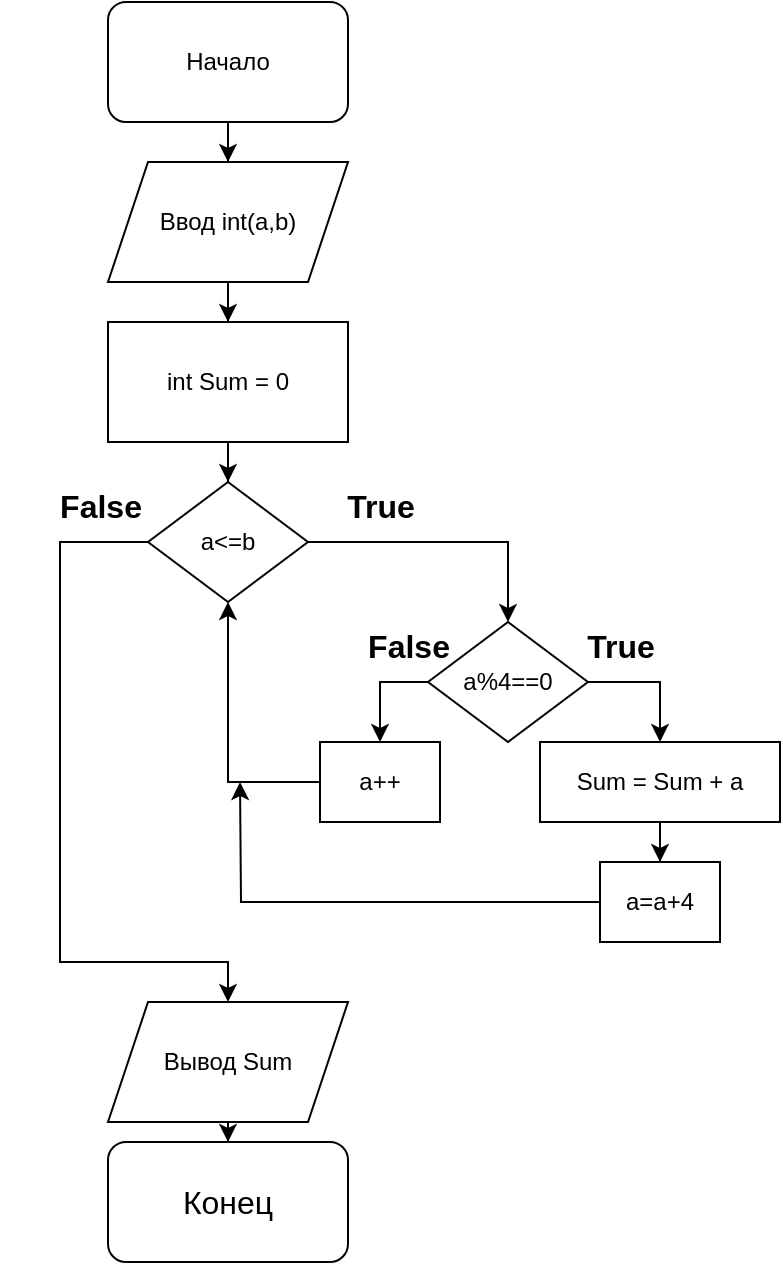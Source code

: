 <mxfile version="16.6.4" type="github">
  <diagram id="RisVgCtK_zkFDmNn1Mx_" name="Page-1">
    <mxGraphModel dx="1243" dy="671" grid="1" gridSize="10" guides="1" tooltips="1" connect="1" arrows="1" fold="1" page="1" pageScale="1" pageWidth="827" pageHeight="1169" math="0" shadow="0">
      <root>
        <mxCell id="0" />
        <mxCell id="1" parent="0" />
        <mxCell id="X45u9NISU1dE15UL4ozq-7" style="edgeStyle=orthogonalEdgeStyle;rounded=0;orthogonalLoop=1;jettySize=auto;html=1;entryX=0.5;entryY=0;entryDx=0;entryDy=0;" edge="1" parent="1" source="X45u9NISU1dE15UL4ozq-1" target="X45u9NISU1dE15UL4ozq-2">
          <mxGeometry relative="1" as="geometry" />
        </mxCell>
        <mxCell id="X45u9NISU1dE15UL4ozq-1" value="Начало" style="rounded=1;whiteSpace=wrap;html=1;" vertex="1" parent="1">
          <mxGeometry x="354" y="50" width="120" height="60" as="geometry" />
        </mxCell>
        <mxCell id="X45u9NISU1dE15UL4ozq-6" style="edgeStyle=orthogonalEdgeStyle;rounded=0;orthogonalLoop=1;jettySize=auto;html=1;" edge="1" parent="1" source="X45u9NISU1dE15UL4ozq-2" target="X45u9NISU1dE15UL4ozq-5">
          <mxGeometry relative="1" as="geometry" />
        </mxCell>
        <mxCell id="X45u9NISU1dE15UL4ozq-2" value="Ввод int(a,b)" style="shape=parallelogram;perimeter=parallelogramPerimeter;whiteSpace=wrap;html=1;fixedSize=1;" vertex="1" parent="1">
          <mxGeometry x="354" y="130" width="120" height="60" as="geometry" />
        </mxCell>
        <mxCell id="X45u9NISU1dE15UL4ozq-10" style="edgeStyle=orthogonalEdgeStyle;rounded=0;orthogonalLoop=1;jettySize=auto;html=1;entryX=0.5;entryY=0;entryDx=0;entryDy=0;" edge="1" parent="1" source="X45u9NISU1dE15UL4ozq-3" target="X45u9NISU1dE15UL4ozq-9">
          <mxGeometry relative="1" as="geometry">
            <Array as="points">
              <mxPoint x="554" y="320" />
            </Array>
          </mxGeometry>
        </mxCell>
        <mxCell id="X45u9NISU1dE15UL4ozq-23" style="edgeStyle=orthogonalEdgeStyle;rounded=0;orthogonalLoop=1;jettySize=auto;html=1;entryX=0.5;entryY=0;entryDx=0;entryDy=0;" edge="1" parent="1" source="X45u9NISU1dE15UL4ozq-3" target="X45u9NISU1dE15UL4ozq-22">
          <mxGeometry relative="1" as="geometry">
            <Array as="points">
              <mxPoint x="330" y="320" />
              <mxPoint x="330" y="530" />
              <mxPoint x="414" y="530" />
            </Array>
          </mxGeometry>
        </mxCell>
        <mxCell id="X45u9NISU1dE15UL4ozq-3" value="a&amp;lt;=b" style="rhombus;whiteSpace=wrap;html=1;" vertex="1" parent="1">
          <mxGeometry x="374" y="290" width="80" height="60" as="geometry" />
        </mxCell>
        <mxCell id="X45u9NISU1dE15UL4ozq-8" style="edgeStyle=orthogonalEdgeStyle;rounded=0;orthogonalLoop=1;jettySize=auto;html=1;entryX=0.5;entryY=0;entryDx=0;entryDy=0;" edge="1" parent="1" source="X45u9NISU1dE15UL4ozq-5" target="X45u9NISU1dE15UL4ozq-3">
          <mxGeometry relative="1" as="geometry" />
        </mxCell>
        <mxCell id="X45u9NISU1dE15UL4ozq-5" value="int Sum = 0" style="rounded=0;whiteSpace=wrap;html=1;" vertex="1" parent="1">
          <mxGeometry x="354" y="210" width="120" height="60" as="geometry" />
        </mxCell>
        <mxCell id="X45u9NISU1dE15UL4ozq-16" style="edgeStyle=orthogonalEdgeStyle;rounded=0;orthogonalLoop=1;jettySize=auto;html=1;entryX=0.5;entryY=0;entryDx=0;entryDy=0;" edge="1" parent="1" source="X45u9NISU1dE15UL4ozq-9" target="X45u9NISU1dE15UL4ozq-11">
          <mxGeometry relative="1" as="geometry">
            <Array as="points">
              <mxPoint x="490" y="390" />
            </Array>
          </mxGeometry>
        </mxCell>
        <mxCell id="X45u9NISU1dE15UL4ozq-18" style="edgeStyle=orthogonalEdgeStyle;rounded=0;orthogonalLoop=1;jettySize=auto;html=1;entryX=0.5;entryY=0;entryDx=0;entryDy=0;" edge="1" parent="1" source="X45u9NISU1dE15UL4ozq-9" target="X45u9NISU1dE15UL4ozq-17">
          <mxGeometry relative="1" as="geometry">
            <Array as="points">
              <mxPoint x="630" y="390" />
            </Array>
          </mxGeometry>
        </mxCell>
        <mxCell id="X45u9NISU1dE15UL4ozq-9" value="a%4==0" style="rhombus;whiteSpace=wrap;html=1;" vertex="1" parent="1">
          <mxGeometry x="514" y="360" width="80" height="60" as="geometry" />
        </mxCell>
        <mxCell id="X45u9NISU1dE15UL4ozq-15" style="edgeStyle=orthogonalEdgeStyle;rounded=0;orthogonalLoop=1;jettySize=auto;html=1;entryX=0.5;entryY=1;entryDx=0;entryDy=0;" edge="1" parent="1" source="X45u9NISU1dE15UL4ozq-11" target="X45u9NISU1dE15UL4ozq-3">
          <mxGeometry relative="1" as="geometry">
            <Array as="points">
              <mxPoint x="414" y="440" />
            </Array>
          </mxGeometry>
        </mxCell>
        <mxCell id="X45u9NISU1dE15UL4ozq-11" value="a++" style="rounded=0;whiteSpace=wrap;html=1;" vertex="1" parent="1">
          <mxGeometry x="460" y="420" width="60" height="40" as="geometry" />
        </mxCell>
        <mxCell id="X45u9NISU1dE15UL4ozq-20" style="edgeStyle=orthogonalEdgeStyle;rounded=0;orthogonalLoop=1;jettySize=auto;html=1;entryX=0.5;entryY=0;entryDx=0;entryDy=0;" edge="1" parent="1" source="X45u9NISU1dE15UL4ozq-17" target="X45u9NISU1dE15UL4ozq-19">
          <mxGeometry relative="1" as="geometry" />
        </mxCell>
        <mxCell id="X45u9NISU1dE15UL4ozq-17" value="Sum = Sum + a" style="rounded=0;whiteSpace=wrap;html=1;" vertex="1" parent="1">
          <mxGeometry x="570" y="420" width="120" height="40" as="geometry" />
        </mxCell>
        <mxCell id="X45u9NISU1dE15UL4ozq-21" style="edgeStyle=orthogonalEdgeStyle;rounded=0;orthogonalLoop=1;jettySize=auto;html=1;" edge="1" parent="1" source="X45u9NISU1dE15UL4ozq-19">
          <mxGeometry relative="1" as="geometry">
            <mxPoint x="420" y="440" as="targetPoint" />
          </mxGeometry>
        </mxCell>
        <mxCell id="X45u9NISU1dE15UL4ozq-19" value="a=a+4" style="rounded=0;whiteSpace=wrap;html=1;" vertex="1" parent="1">
          <mxGeometry x="600" y="480" width="60" height="40" as="geometry" />
        </mxCell>
        <mxCell id="X45u9NISU1dE15UL4ozq-29" style="edgeStyle=orthogonalEdgeStyle;rounded=0;orthogonalLoop=1;jettySize=auto;html=1;fontSize=16;" edge="1" parent="1" source="X45u9NISU1dE15UL4ozq-22" target="X45u9NISU1dE15UL4ozq-28">
          <mxGeometry relative="1" as="geometry" />
        </mxCell>
        <mxCell id="X45u9NISU1dE15UL4ozq-22" value="Вывод Sum" style="shape=parallelogram;perimeter=parallelogramPerimeter;whiteSpace=wrap;html=1;fixedSize=1;" vertex="1" parent="1">
          <mxGeometry x="354" y="550" width="120" height="60" as="geometry" />
        </mxCell>
        <mxCell id="X45u9NISU1dE15UL4ozq-24" value="&lt;font style=&quot;font-size: 16px&quot;&gt;True&lt;/font&gt;" style="text;strokeColor=none;fillColor=none;html=1;fontSize=24;fontStyle=1;verticalAlign=middle;align=center;" vertex="1" parent="1">
          <mxGeometry x="440" y="280" width="100" height="40" as="geometry" />
        </mxCell>
        <mxCell id="X45u9NISU1dE15UL4ozq-25" value="&lt;font style=&quot;font-size: 16px&quot;&gt;True&lt;/font&gt;" style="text;strokeColor=none;fillColor=none;html=1;fontSize=24;fontStyle=1;verticalAlign=middle;align=center;" vertex="1" parent="1">
          <mxGeometry x="560" y="350" width="100" height="40" as="geometry" />
        </mxCell>
        <mxCell id="X45u9NISU1dE15UL4ozq-26" value="&lt;font style=&quot;font-size: 16px&quot;&gt;False&lt;/font&gt;" style="text;strokeColor=none;fillColor=none;html=1;fontSize=24;fontStyle=1;verticalAlign=middle;align=center;" vertex="1" parent="1">
          <mxGeometry x="454" y="350" width="100" height="40" as="geometry" />
        </mxCell>
        <mxCell id="X45u9NISU1dE15UL4ozq-27" value="&lt;font style=&quot;font-size: 16px&quot;&gt;False&lt;/font&gt;" style="text;strokeColor=none;fillColor=none;html=1;fontSize=24;fontStyle=1;verticalAlign=middle;align=center;" vertex="1" parent="1">
          <mxGeometry x="300" y="280" width="100" height="40" as="geometry" />
        </mxCell>
        <mxCell id="X45u9NISU1dE15UL4ozq-28" value="Конец" style="rounded=1;whiteSpace=wrap;html=1;fontSize=16;" vertex="1" parent="1">
          <mxGeometry x="354" y="620" width="120" height="60" as="geometry" />
        </mxCell>
      </root>
    </mxGraphModel>
  </diagram>
</mxfile>
